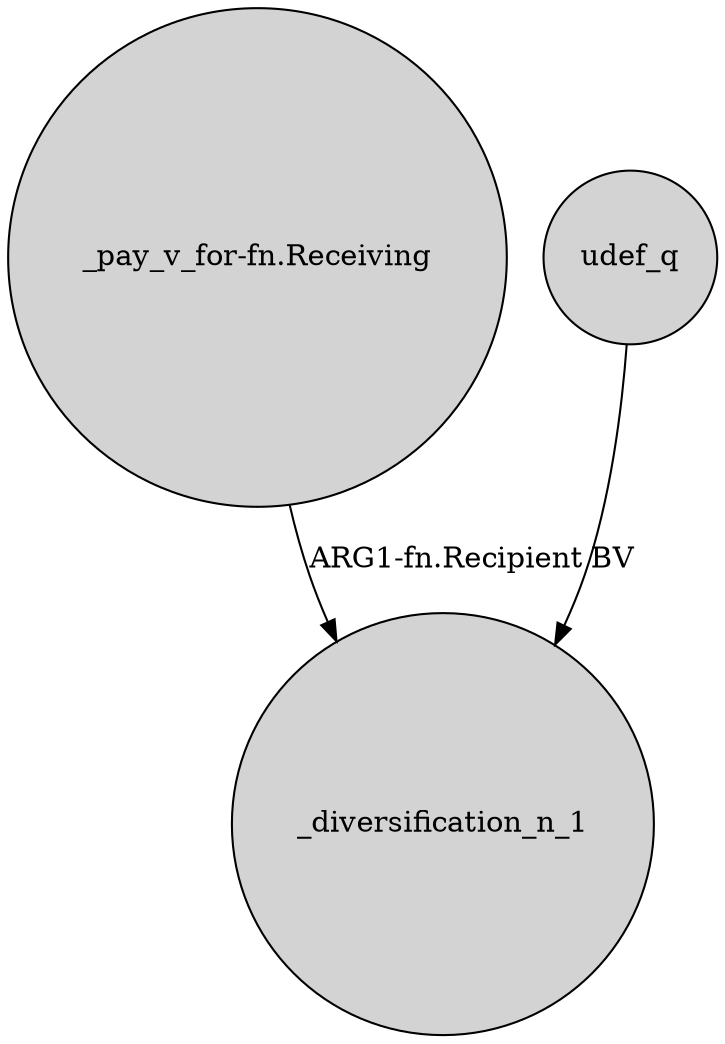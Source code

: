 digraph {
	node [shape=circle style=filled]
	"_pay_v_for-fn.Receiving" -> _diversification_n_1 [label="ARG1-fn.Recipient"]
	udef_q -> _diversification_n_1 [label=BV]
}

